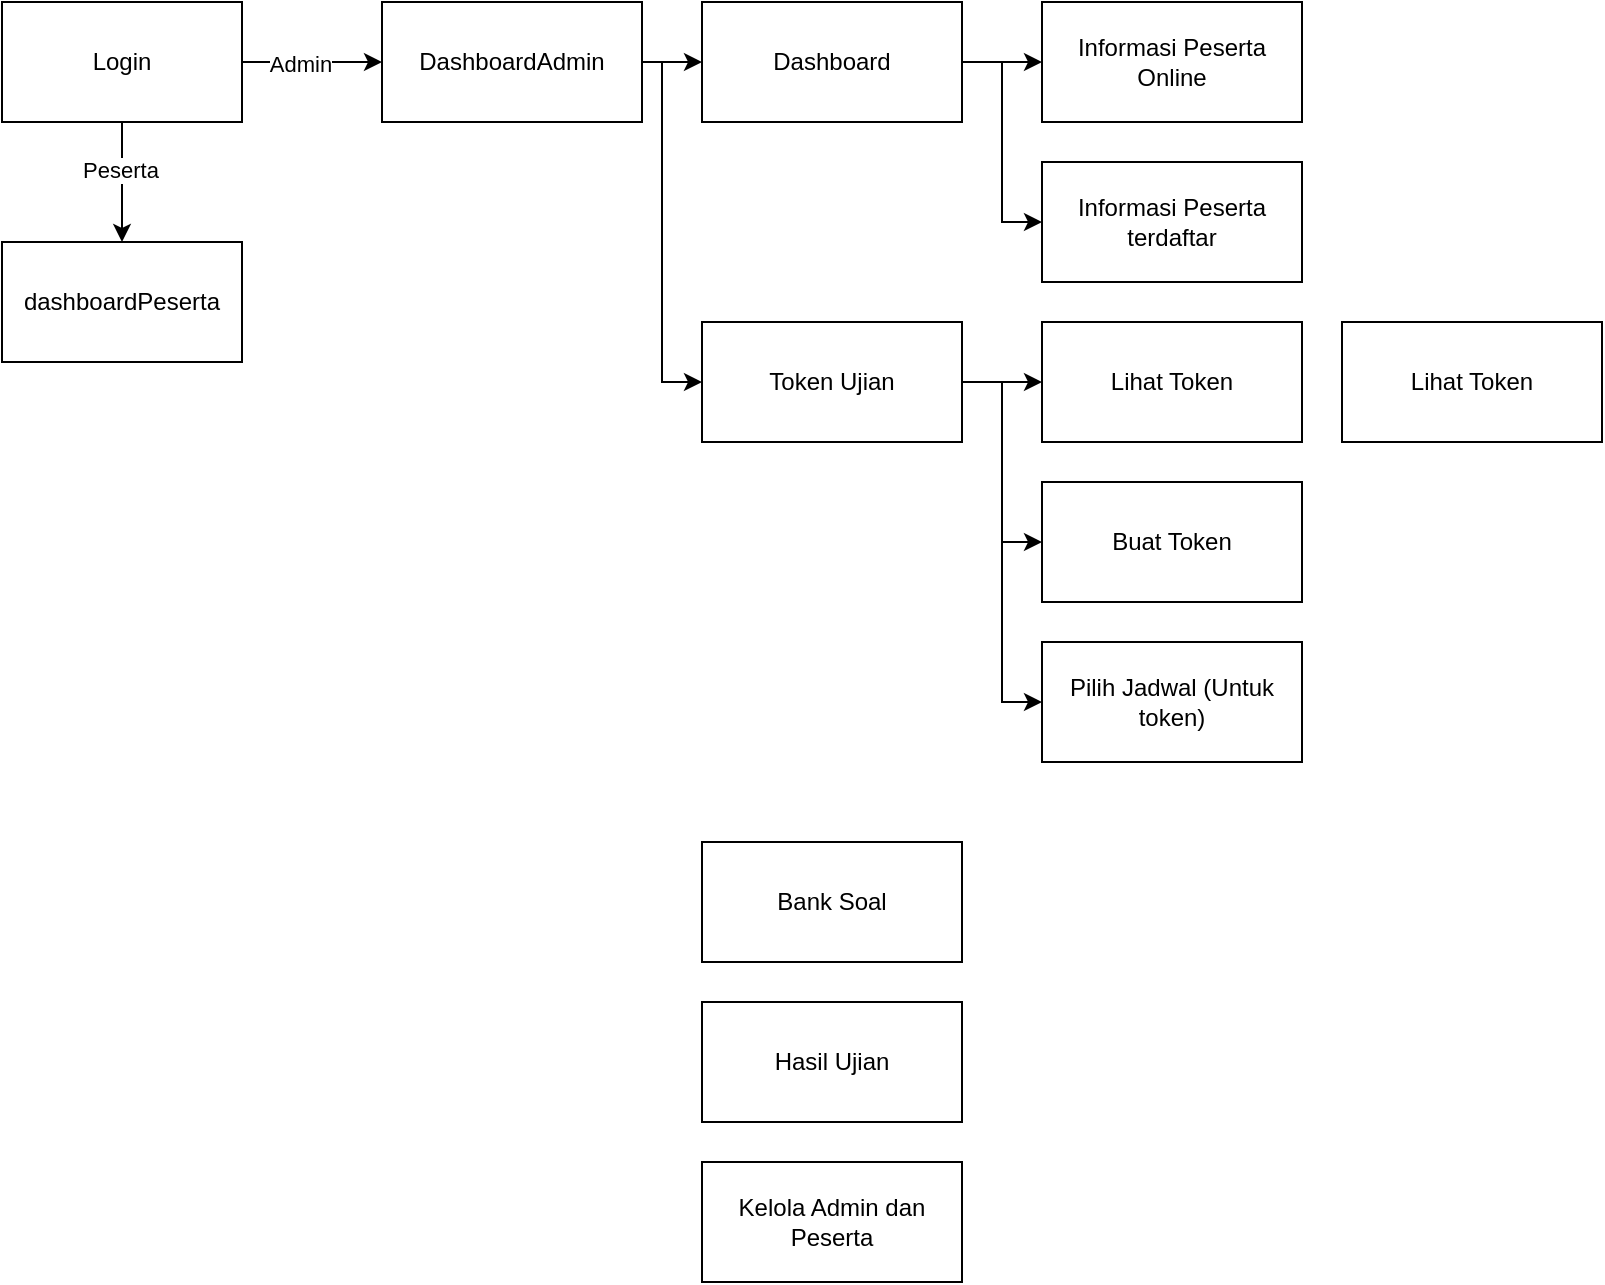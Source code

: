 <mxfile version="20.8.16" type="device"><diagram name="Page-1" id="-1DUwp4L_KfqCaPlvqqm"><mxGraphModel dx="1000" dy="591" grid="1" gridSize="10" guides="1" tooltips="1" connect="1" arrows="1" fold="1" page="1" pageScale="1" pageWidth="850" pageHeight="1100" math="0" shadow="0"><root><mxCell id="0"/><mxCell id="1" parent="0"/><mxCell id="umeajEluwUwauwd0Zoxy-5" value="" style="edgeStyle=orthogonalEdgeStyle;rounded=0;orthogonalLoop=1;jettySize=auto;html=1;" edge="1" parent="1" source="umeajEluwUwauwd0Zoxy-1" target="umeajEluwUwauwd0Zoxy-3"><mxGeometry relative="1" as="geometry"/></mxCell><mxCell id="umeajEluwUwauwd0Zoxy-7" value="Admin" style="edgeLabel;html=1;align=center;verticalAlign=middle;resizable=0;points=[];" vertex="1" connectable="0" parent="umeajEluwUwauwd0Zoxy-5"><mxGeometry x="-0.171" y="-1" relative="1" as="geometry"><mxPoint as="offset"/></mxGeometry></mxCell><mxCell id="umeajEluwUwauwd0Zoxy-6" value="" style="edgeStyle=orthogonalEdgeStyle;rounded=0;orthogonalLoop=1;jettySize=auto;html=1;" edge="1" parent="1" source="umeajEluwUwauwd0Zoxy-1" target="umeajEluwUwauwd0Zoxy-4"><mxGeometry relative="1" as="geometry"/></mxCell><mxCell id="umeajEluwUwauwd0Zoxy-8" value="Peserta" style="edgeLabel;html=1;align=center;verticalAlign=middle;resizable=0;points=[];" vertex="1" connectable="0" parent="umeajEluwUwauwd0Zoxy-6"><mxGeometry x="-0.193" y="-1" relative="1" as="geometry"><mxPoint as="offset"/></mxGeometry></mxCell><mxCell id="umeajEluwUwauwd0Zoxy-1" value="Login" style="rounded=0;whiteSpace=wrap;html=1;" vertex="1" parent="1"><mxGeometry x="10" y="10" width="120" height="60" as="geometry"/></mxCell><mxCell id="umeajEluwUwauwd0Zoxy-16" value="" style="edgeStyle=orthogonalEdgeStyle;rounded=0;orthogonalLoop=1;jettySize=auto;html=1;" edge="1" parent="1" source="umeajEluwUwauwd0Zoxy-3" target="umeajEluwUwauwd0Zoxy-9"><mxGeometry relative="1" as="geometry"/></mxCell><mxCell id="umeajEluwUwauwd0Zoxy-19" style="edgeStyle=orthogonalEdgeStyle;rounded=0;orthogonalLoop=1;jettySize=auto;html=1;entryX=0;entryY=0.5;entryDx=0;entryDy=0;" edge="1" parent="1" source="umeajEluwUwauwd0Zoxy-3" target="umeajEluwUwauwd0Zoxy-10"><mxGeometry relative="1" as="geometry"><Array as="points"><mxPoint x="340" y="40"/><mxPoint x="340" y="200"/></Array></mxGeometry></mxCell><mxCell id="umeajEluwUwauwd0Zoxy-3" value="DashboardAdmin" style="rounded=0;whiteSpace=wrap;html=1;" vertex="1" parent="1"><mxGeometry x="200" y="10" width="130" height="60" as="geometry"/></mxCell><mxCell id="umeajEluwUwauwd0Zoxy-4" value="dashboardPeserta" style="rounded=0;whiteSpace=wrap;html=1;" vertex="1" parent="1"><mxGeometry x="10" y="130" width="120" height="60" as="geometry"/></mxCell><mxCell id="umeajEluwUwauwd0Zoxy-17" value="" style="edgeStyle=orthogonalEdgeStyle;rounded=0;orthogonalLoop=1;jettySize=auto;html=1;" edge="1" parent="1" source="umeajEluwUwauwd0Zoxy-9" target="umeajEluwUwauwd0Zoxy-14"><mxGeometry relative="1" as="geometry"/></mxCell><mxCell id="umeajEluwUwauwd0Zoxy-18" style="edgeStyle=orthogonalEdgeStyle;rounded=0;orthogonalLoop=1;jettySize=auto;html=1;entryX=0;entryY=0.5;entryDx=0;entryDy=0;" edge="1" parent="1" source="umeajEluwUwauwd0Zoxy-9" target="umeajEluwUwauwd0Zoxy-15"><mxGeometry relative="1" as="geometry"><Array as="points"><mxPoint x="510" y="40"/><mxPoint x="510" y="120"/></Array></mxGeometry></mxCell><mxCell id="umeajEluwUwauwd0Zoxy-9" value="Dashboard" style="rounded=0;whiteSpace=wrap;html=1;" vertex="1" parent="1"><mxGeometry x="360" y="10" width="130" height="60" as="geometry"/></mxCell><mxCell id="umeajEluwUwauwd0Zoxy-21" value="" style="edgeStyle=orthogonalEdgeStyle;rounded=0;orthogonalLoop=1;jettySize=auto;html=1;" edge="1" parent="1" source="umeajEluwUwauwd0Zoxy-10" target="umeajEluwUwauwd0Zoxy-20"><mxGeometry relative="1" as="geometry"/></mxCell><mxCell id="umeajEluwUwauwd0Zoxy-24" style="edgeStyle=orthogonalEdgeStyle;rounded=0;orthogonalLoop=1;jettySize=auto;html=1;entryX=0;entryY=0.5;entryDx=0;entryDy=0;" edge="1" parent="1" source="umeajEluwUwauwd0Zoxy-10" target="umeajEluwUwauwd0Zoxy-22"><mxGeometry relative="1" as="geometry"/></mxCell><mxCell id="umeajEluwUwauwd0Zoxy-25" style="edgeStyle=orthogonalEdgeStyle;rounded=0;orthogonalLoop=1;jettySize=auto;html=1;entryX=0;entryY=0.5;entryDx=0;entryDy=0;" edge="1" parent="1" source="umeajEluwUwauwd0Zoxy-10" target="umeajEluwUwauwd0Zoxy-23"><mxGeometry relative="1" as="geometry"/></mxCell><mxCell id="umeajEluwUwauwd0Zoxy-10" value="Token Ujian" style="rounded=0;whiteSpace=wrap;html=1;" vertex="1" parent="1"><mxGeometry x="360" y="170" width="130" height="60" as="geometry"/></mxCell><mxCell id="umeajEluwUwauwd0Zoxy-11" value="Bank Soal" style="rounded=0;whiteSpace=wrap;html=1;" vertex="1" parent="1"><mxGeometry x="360" y="430" width="130" height="60" as="geometry"/></mxCell><mxCell id="umeajEluwUwauwd0Zoxy-12" value="Hasil Ujian" style="rounded=0;whiteSpace=wrap;html=1;" vertex="1" parent="1"><mxGeometry x="360" y="510" width="130" height="60" as="geometry"/></mxCell><mxCell id="umeajEluwUwauwd0Zoxy-13" value="Kelola Admin dan Peserta" style="rounded=0;whiteSpace=wrap;html=1;" vertex="1" parent="1"><mxGeometry x="360" y="590" width="130" height="60" as="geometry"/></mxCell><mxCell id="umeajEluwUwauwd0Zoxy-14" value="Informasi Peserta Online" style="rounded=0;whiteSpace=wrap;html=1;" vertex="1" parent="1"><mxGeometry x="530" y="10" width="130" height="60" as="geometry"/></mxCell><mxCell id="umeajEluwUwauwd0Zoxy-15" value="Informasi Peserta terdaftar" style="rounded=0;whiteSpace=wrap;html=1;" vertex="1" parent="1"><mxGeometry x="530" y="90" width="130" height="60" as="geometry"/></mxCell><mxCell id="umeajEluwUwauwd0Zoxy-20" value="Lihat Token" style="rounded=0;whiteSpace=wrap;html=1;" vertex="1" parent="1"><mxGeometry x="530" y="170" width="130" height="60" as="geometry"/></mxCell><mxCell id="umeajEluwUwauwd0Zoxy-22" value="Buat Token" style="rounded=0;whiteSpace=wrap;html=1;" vertex="1" parent="1"><mxGeometry x="530" y="250" width="130" height="60" as="geometry"/></mxCell><mxCell id="umeajEluwUwauwd0Zoxy-23" value="Pilih Jadwal (Untuk token)" style="rounded=0;whiteSpace=wrap;html=1;" vertex="1" parent="1"><mxGeometry x="530" y="330" width="130" height="60" as="geometry"/></mxCell><mxCell id="umeajEluwUwauwd0Zoxy-26" value="Lihat Token" style="rounded=0;whiteSpace=wrap;html=1;" vertex="1" parent="1"><mxGeometry x="680" y="170" width="130" height="60" as="geometry"/></mxCell></root></mxGraphModel></diagram></mxfile>
